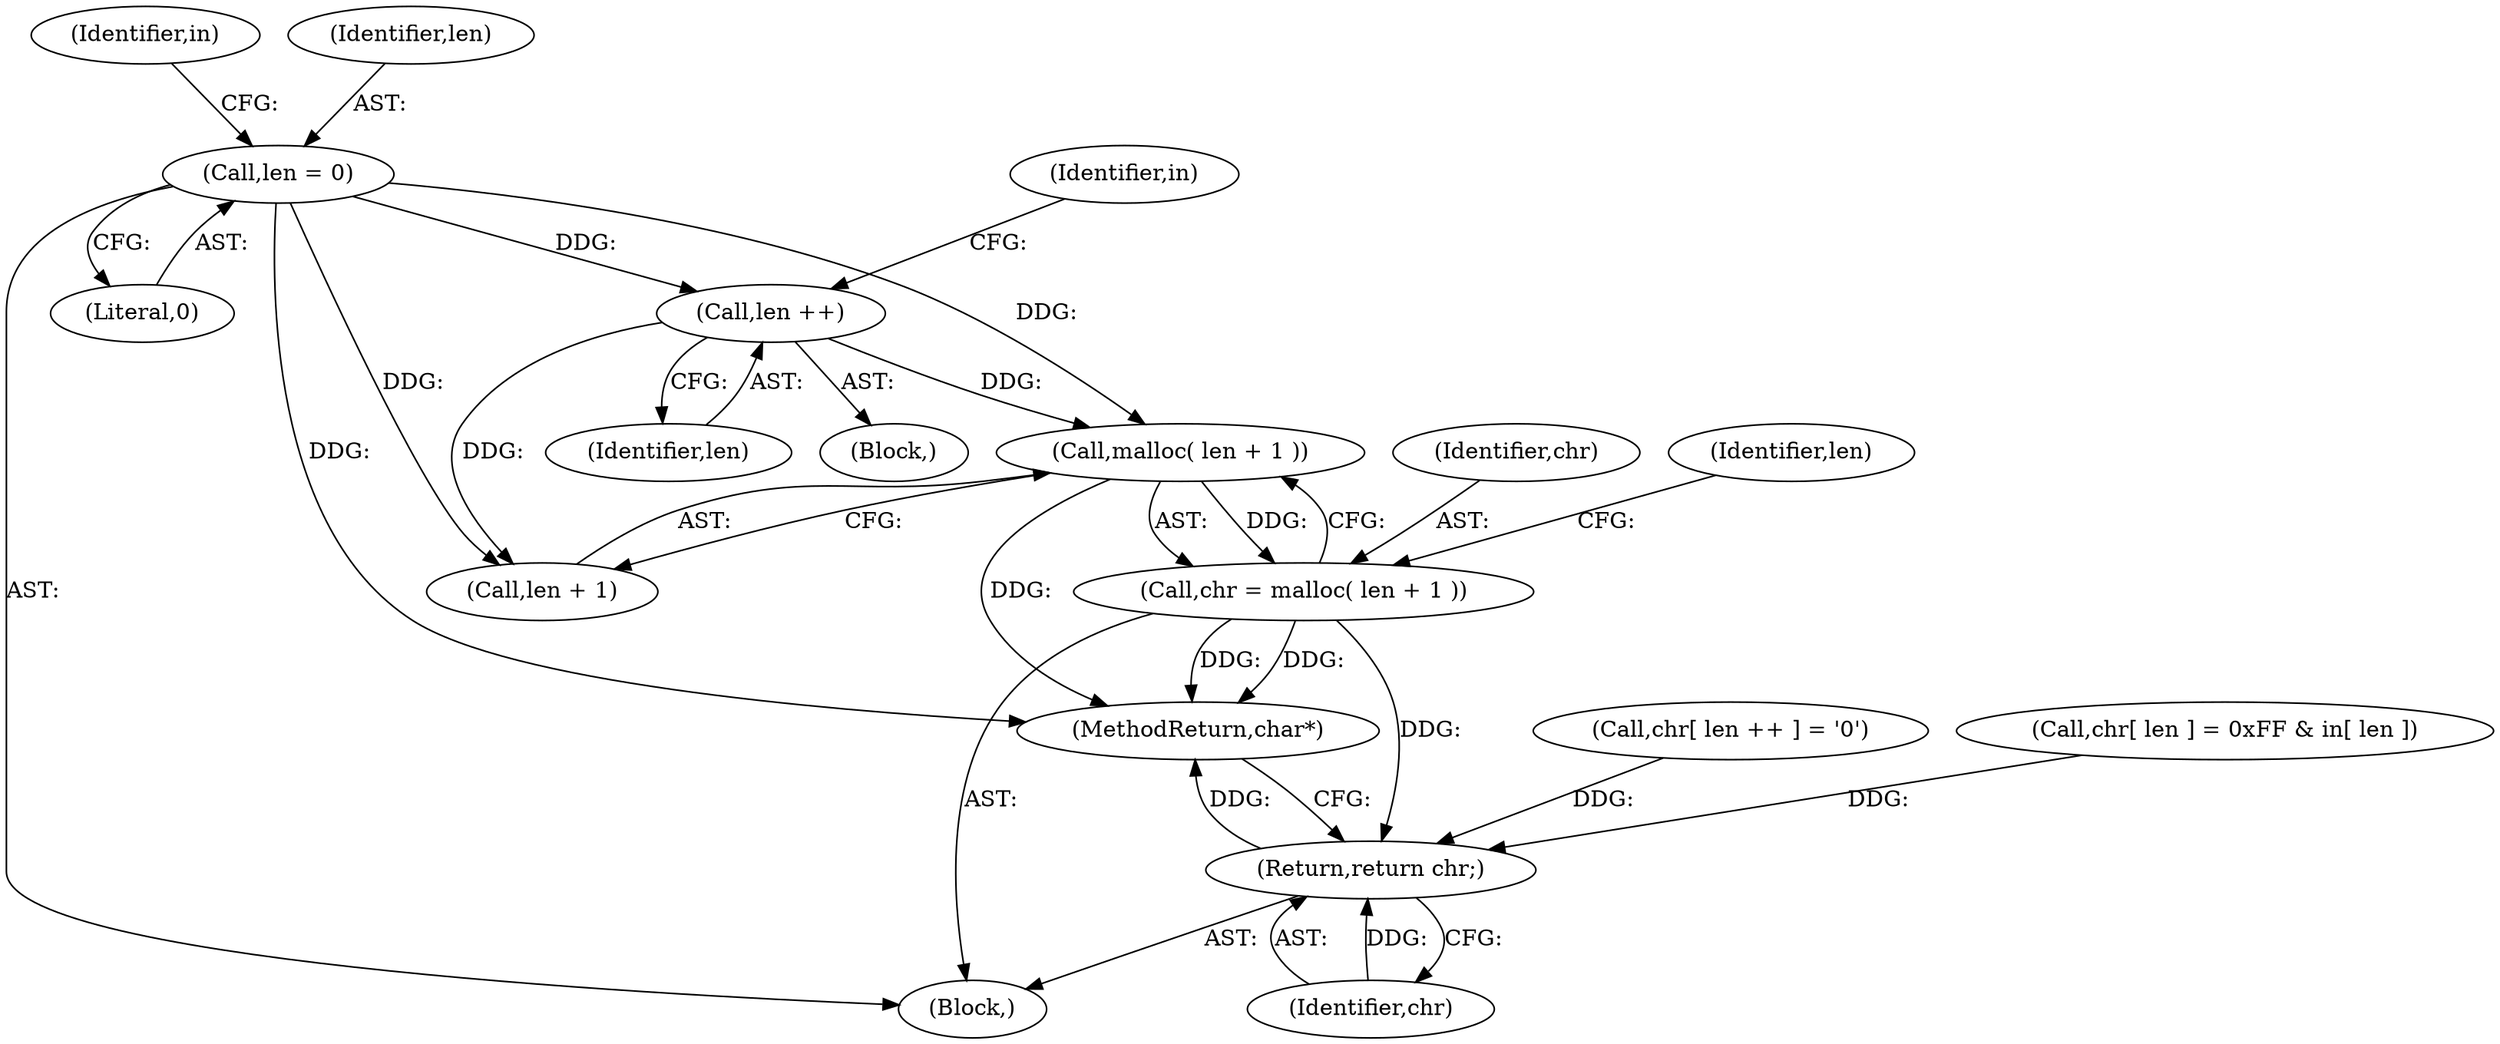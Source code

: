 digraph "0_unixODBC_45ef78e037f578b15fc58938a3a3251655e71d6f#diff-d52750c7ba4e594410438569d8e2963aL24_4@API" {
"1000125" [label="(Call,malloc( len + 1 ))"];
"1000121" [label="(Call,len ++)"];
"1000105" [label="(Call,len = 0)"];
"1000123" [label="(Call,chr = malloc( len + 1 ))"];
"1000156" [label="(Return,return chr;)"];
"1000110" [label="(Identifier,in)"];
"1000102" [label="(Block,)"];
"1000157" [label="(Identifier,chr)"];
"1000126" [label="(Call,len + 1)"];
"1000123" [label="(Call,chr = malloc( len + 1 ))"];
"1000122" [label="(Identifier,len)"];
"1000117" [label="(Identifier,in)"];
"1000106" [label="(Identifier,len)"];
"1000156" [label="(Return,return chr;)"];
"1000150" [label="(Call,chr[ len ++ ] = '\0')"];
"1000139" [label="(Call,chr[ len ] = 0xFF & in[ len ])"];
"1000124" [label="(Identifier,chr)"];
"1000125" [label="(Call,malloc( len + 1 ))"];
"1000105" [label="(Call,len = 0)"];
"1000107" [label="(Literal,0)"];
"1000130" [label="(Identifier,len)"];
"1000121" [label="(Call,len ++)"];
"1000120" [label="(Block,)"];
"1000158" [label="(MethodReturn,char*)"];
"1000125" -> "1000123"  [label="AST: "];
"1000125" -> "1000126"  [label="CFG: "];
"1000126" -> "1000125"  [label="AST: "];
"1000123" -> "1000125"  [label="CFG: "];
"1000125" -> "1000158"  [label="DDG: "];
"1000125" -> "1000123"  [label="DDG: "];
"1000121" -> "1000125"  [label="DDG: "];
"1000105" -> "1000125"  [label="DDG: "];
"1000121" -> "1000120"  [label="AST: "];
"1000121" -> "1000122"  [label="CFG: "];
"1000122" -> "1000121"  [label="AST: "];
"1000117" -> "1000121"  [label="CFG: "];
"1000105" -> "1000121"  [label="DDG: "];
"1000121" -> "1000126"  [label="DDG: "];
"1000105" -> "1000102"  [label="AST: "];
"1000105" -> "1000107"  [label="CFG: "];
"1000106" -> "1000105"  [label="AST: "];
"1000107" -> "1000105"  [label="AST: "];
"1000110" -> "1000105"  [label="CFG: "];
"1000105" -> "1000158"  [label="DDG: "];
"1000105" -> "1000126"  [label="DDG: "];
"1000123" -> "1000102"  [label="AST: "];
"1000124" -> "1000123"  [label="AST: "];
"1000130" -> "1000123"  [label="CFG: "];
"1000123" -> "1000158"  [label="DDG: "];
"1000123" -> "1000158"  [label="DDG: "];
"1000123" -> "1000156"  [label="DDG: "];
"1000156" -> "1000102"  [label="AST: "];
"1000156" -> "1000157"  [label="CFG: "];
"1000157" -> "1000156"  [label="AST: "];
"1000158" -> "1000156"  [label="CFG: "];
"1000156" -> "1000158"  [label="DDG: "];
"1000157" -> "1000156"  [label="DDG: "];
"1000150" -> "1000156"  [label="DDG: "];
"1000139" -> "1000156"  [label="DDG: "];
}
